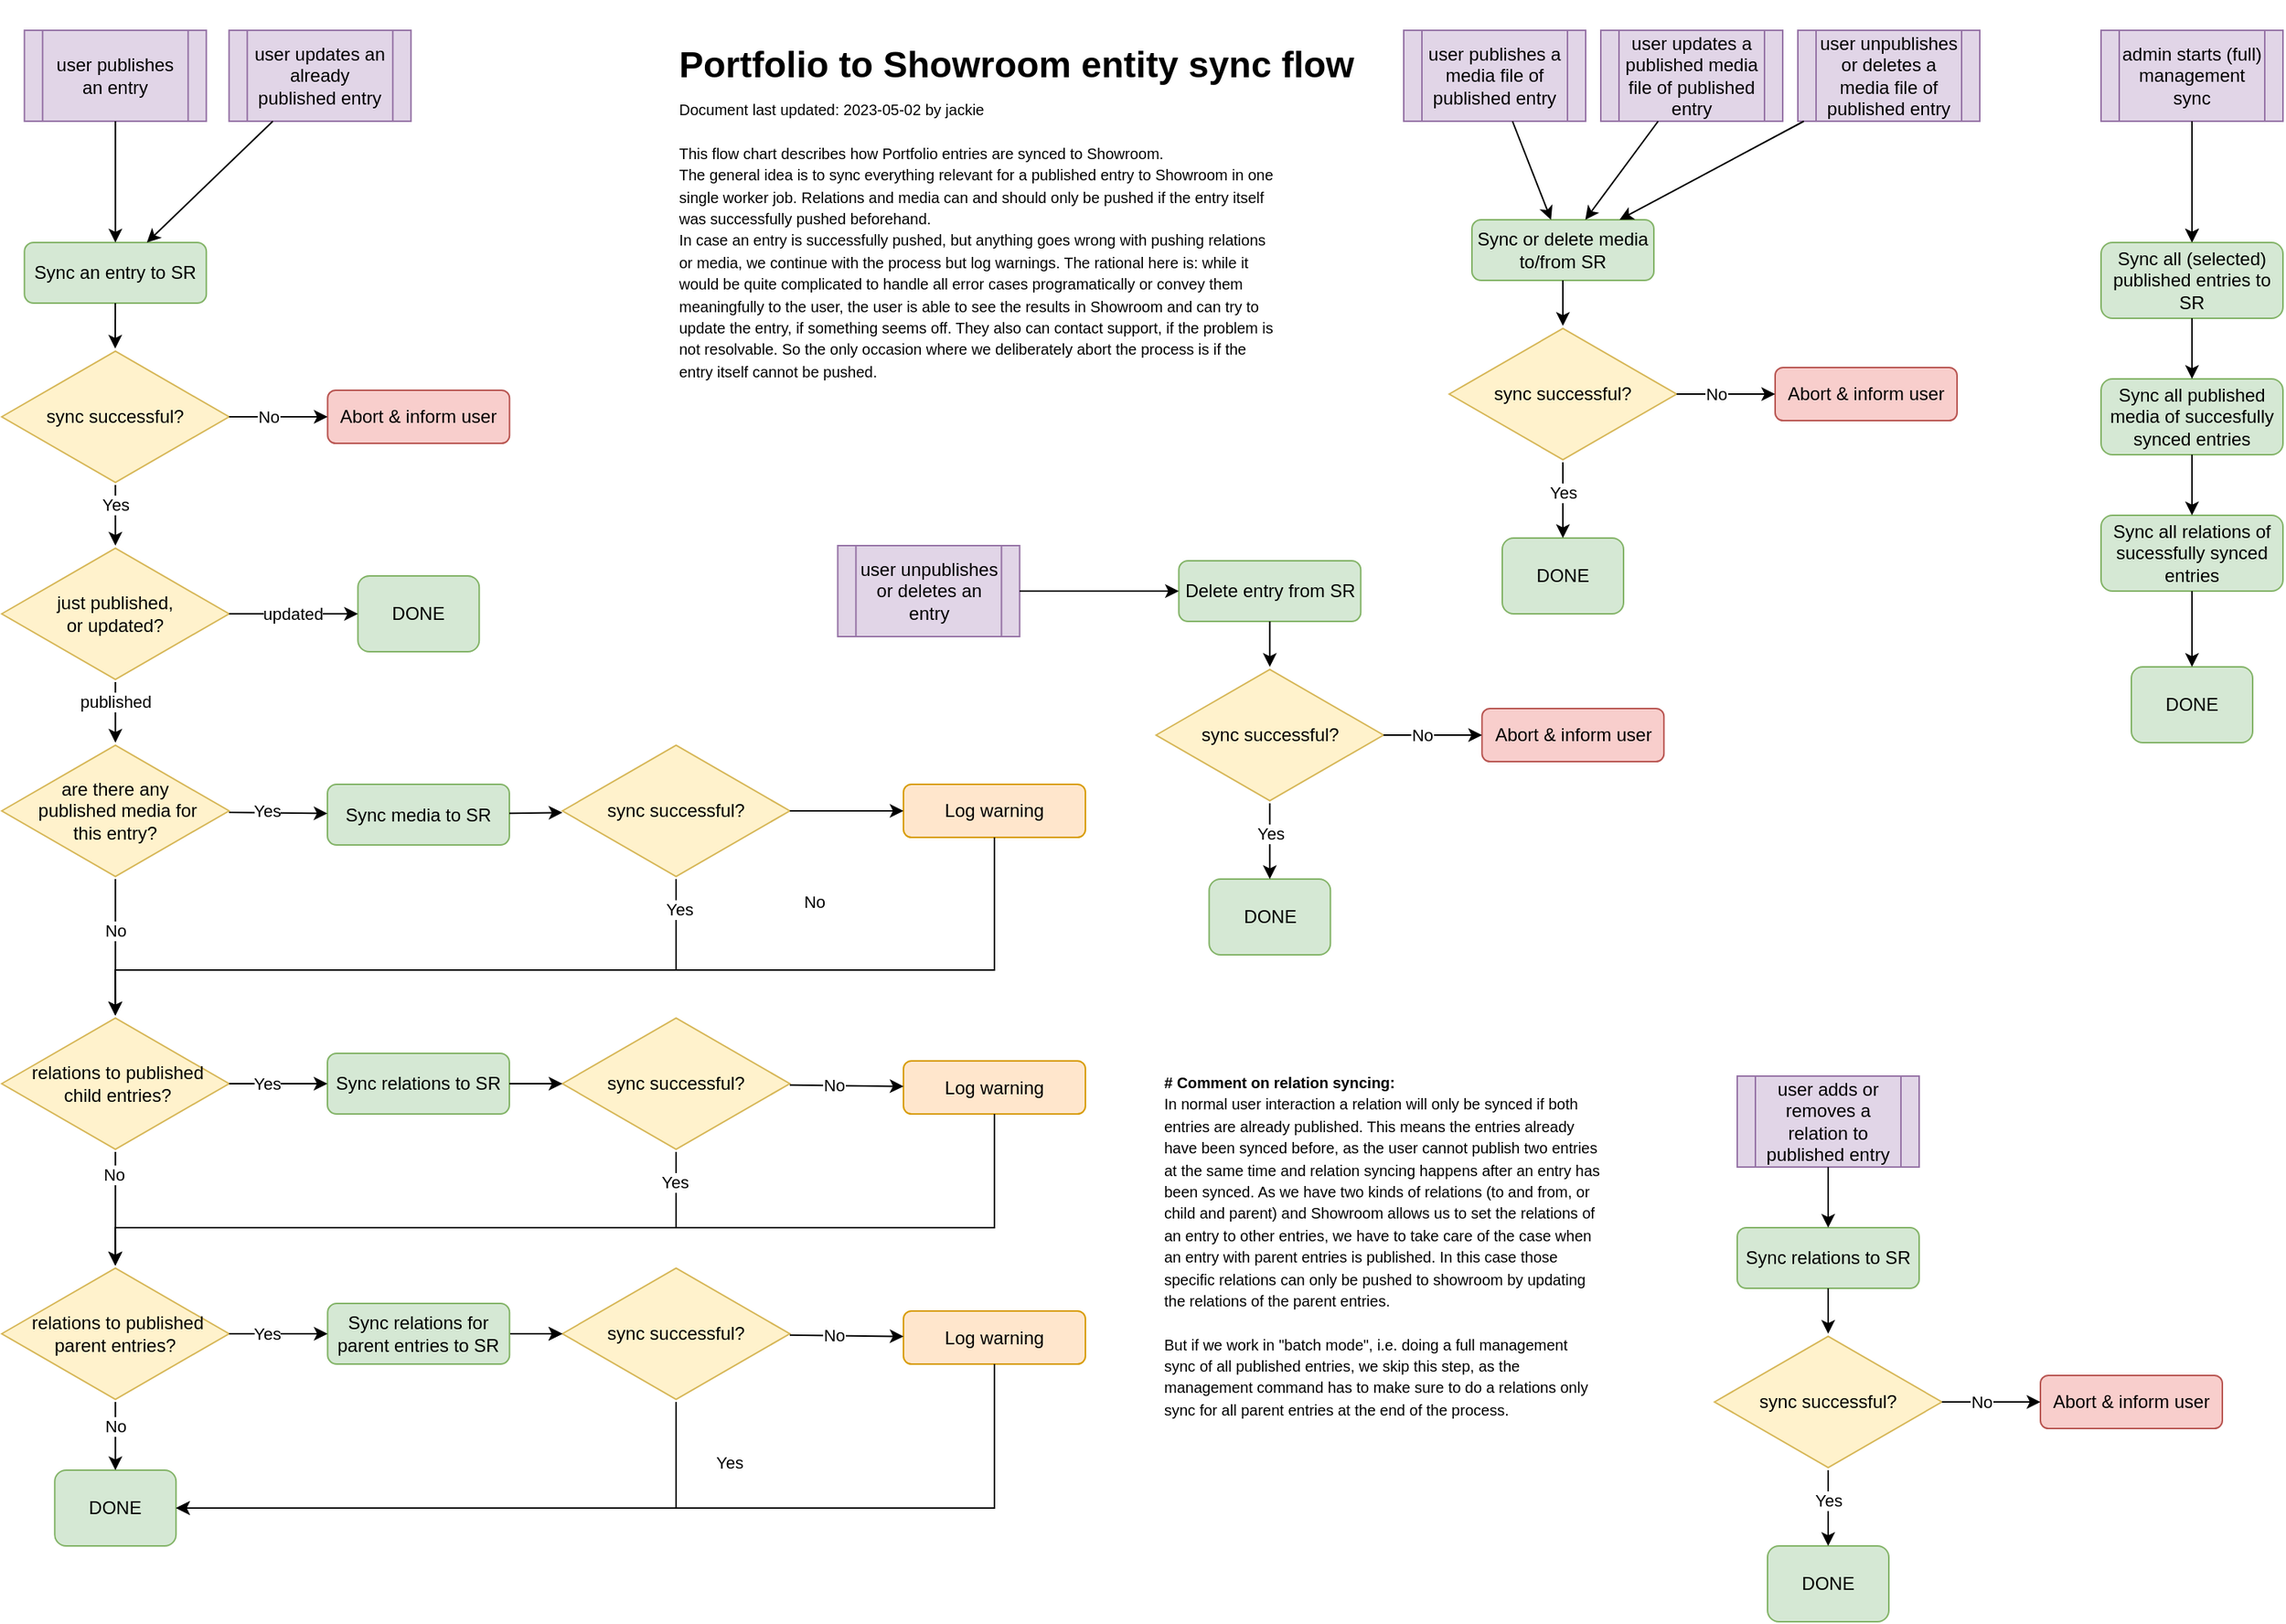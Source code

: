 <mxfile version="21.2.8" type="device">
  <diagram name="Page-1" id="10a91c8b-09ff-31b1-d368-03940ed4cc9e">
    <mxGraphModel dx="1728" dy="1003" grid="1" gridSize="10" guides="1" tooltips="1" connect="1" arrows="1" fold="1" page="1" pageScale="1" pageWidth="1654" pageHeight="1169" background="none" math="0" shadow="0">
      <root>
        <mxCell id="0" />
        <mxCell id="1" parent="0" />
        <mxCell id="5LdqviRjV025jhyiOQaR-1" value="Sync an entry to SR" style="rounded=1;whiteSpace=wrap;html=1;fillColor=#d5e8d4;strokeColor=#82b366;" parent="1" vertex="1">
          <mxGeometry x="90.13" y="160" width="120" height="40" as="geometry" />
        </mxCell>
        <mxCell id="5LdqviRjV025jhyiOQaR-2" value="sync successful?" style="html=1;whiteSpace=wrap;aspect=fixed;shape=isoRectangle;fillColor=#fff2cc;strokeColor=#d6b656;" parent="1" vertex="1">
          <mxGeometry x="75.13" y="230" width="150" height="90" as="geometry" />
        </mxCell>
        <mxCell id="5LdqviRjV025jhyiOQaR-5" value="Abort &amp;amp; inform user" style="rounded=1;whiteSpace=wrap;html=1;fillColor=#f8cecc;strokeColor=#b85450;" parent="1" vertex="1">
          <mxGeometry x="290.13" y="257.5" width="120" height="35" as="geometry" />
        </mxCell>
        <mxCell id="5LdqviRjV025jhyiOQaR-6" value="" style="endArrow=classic;html=1;rounded=0;" parent="1" source="5LdqviRjV025jhyiOQaR-2" target="5LdqviRjV025jhyiOQaR-5" edge="1">
          <mxGeometry width="50" height="50" relative="1" as="geometry">
            <mxPoint x="510.13" y="410" as="sourcePoint" />
            <mxPoint x="560.13" y="360" as="targetPoint" />
          </mxGeometry>
        </mxCell>
        <mxCell id="5LdqviRjV025jhyiOQaR-12" value="No" style="edgeLabel;html=1;align=center;verticalAlign=middle;resizable=0;points=[];" parent="5LdqviRjV025jhyiOQaR-6" vertex="1" connectable="0">
          <mxGeometry x="-0.4" y="1" relative="1" as="geometry">
            <mxPoint x="6" y="1" as="offset" />
          </mxGeometry>
        </mxCell>
        <mxCell id="5LdqviRjV025jhyiOQaR-7" value="" style="endArrow=classic;html=1;rounded=0;" parent="1" source="5LdqviRjV025jhyiOQaR-1" edge="1">
          <mxGeometry width="50" height="50" relative="1" as="geometry">
            <mxPoint x="510.13" y="410" as="sourcePoint" />
            <mxPoint x="150" y="230" as="targetPoint" />
          </mxGeometry>
        </mxCell>
        <mxCell id="5LdqviRjV025jhyiOQaR-8" value="Sync relations to SR" style="rounded=1;whiteSpace=wrap;html=1;fillColor=#d5e8d4;strokeColor=#82b366;" parent="1" vertex="1">
          <mxGeometry x="290" y="695" width="120" height="40" as="geometry" />
        </mxCell>
        <mxCell id="5LdqviRjV025jhyiOQaR-10" value="&amp;nbsp;relations to published&lt;br&gt;&amp;nbsp;child entries?" style="html=1;whiteSpace=wrap;aspect=fixed;shape=isoRectangle;fillColor=#fff2cc;strokeColor=#d6b656;" parent="1" vertex="1">
          <mxGeometry x="75.13" y="670" width="150" height="90" as="geometry" />
        </mxCell>
        <mxCell id="5LdqviRjV025jhyiOQaR-11" value="" style="endArrow=classic;html=1;rounded=0;" parent="1" source="5LdqviRjV025jhyiOQaR-73" target="5LdqviRjV025jhyiOQaR-20" edge="1">
          <mxGeometry width="50" height="50" relative="1" as="geometry">
            <mxPoint x="160.13" y="210" as="sourcePoint" />
            <mxPoint x="90" y="480" as="targetPoint" />
          </mxGeometry>
        </mxCell>
        <mxCell id="5LdqviRjV025jhyiOQaR-13" value="published" style="edgeLabel;html=1;align=center;verticalAlign=middle;resizable=0;points=[];" parent="5LdqviRjV025jhyiOQaR-11" vertex="1" connectable="0">
          <mxGeometry x="-0.439" y="-1" relative="1" as="geometry">
            <mxPoint x="1" y="2" as="offset" />
          </mxGeometry>
        </mxCell>
        <mxCell id="5LdqviRjV025jhyiOQaR-14" value="" style="endArrow=classic;html=1;rounded=0;" parent="1" source="5LdqviRjV025jhyiOQaR-10" target="5LdqviRjV025jhyiOQaR-8" edge="1">
          <mxGeometry width="50" height="50" relative="1" as="geometry">
            <mxPoint x="346" y="690" as="sourcePoint" />
            <mxPoint x="360" y="620" as="targetPoint" />
          </mxGeometry>
        </mxCell>
        <mxCell id="5LdqviRjV025jhyiOQaR-15" value="Yes" style="edgeLabel;html=1;align=center;verticalAlign=middle;resizable=0;points=[];" parent="5LdqviRjV025jhyiOQaR-14" vertex="1" connectable="0">
          <mxGeometry x="-0.439" y="-1" relative="1" as="geometry">
            <mxPoint x="7" y="-1" as="offset" />
          </mxGeometry>
        </mxCell>
        <mxCell id="5LdqviRjV025jhyiOQaR-16" value="sync successful?" style="html=1;whiteSpace=wrap;aspect=fixed;shape=isoRectangle;fillColor=#fff2cc;strokeColor=#d6b656;" parent="1" vertex="1">
          <mxGeometry x="445" y="670" width="150" height="90" as="geometry" />
        </mxCell>
        <mxCell id="5LdqviRjV025jhyiOQaR-17" value="" style="endArrow=classic;html=1;rounded=0;" parent="1" source="5LdqviRjV025jhyiOQaR-8" target="5LdqviRjV025jhyiOQaR-16" edge="1">
          <mxGeometry width="50" height="50" relative="1" as="geometry">
            <mxPoint x="360" y="470" as="sourcePoint" />
            <mxPoint x="360" y="500" as="targetPoint" />
          </mxGeometry>
        </mxCell>
        <mxCell id="5LdqviRjV025jhyiOQaR-20" value="are there any&lt;br&gt;&amp;nbsp;published media for&lt;br&gt;this entry?" style="html=1;whiteSpace=wrap;aspect=fixed;shape=isoRectangle;fillColor=#fff2cc;strokeColor=#d6b656;" parent="1" vertex="1">
          <mxGeometry x="75.13" y="490" width="150" height="90" as="geometry" />
        </mxCell>
        <mxCell id="5LdqviRjV025jhyiOQaR-25" value="Log warning" style="rounded=1;whiteSpace=wrap;html=1;fillColor=#ffe6cc;strokeColor=#d79b00;" parent="1" vertex="1">
          <mxGeometry x="670" y="700" width="120" height="35" as="geometry" />
        </mxCell>
        <mxCell id="5LdqviRjV025jhyiOQaR-26" value="" style="endArrow=classic;html=1;rounded=0;" parent="1" source="5LdqviRjV025jhyiOQaR-16" target="5LdqviRjV025jhyiOQaR-25" edge="1">
          <mxGeometry width="50" height="50" relative="1" as="geometry">
            <mxPoint x="435" y="545" as="sourcePoint" />
            <mxPoint x="500" y="545" as="targetPoint" />
          </mxGeometry>
        </mxCell>
        <mxCell id="5LdqviRjV025jhyiOQaR-27" value="No" style="edgeLabel;html=1;align=center;verticalAlign=middle;resizable=0;points=[];" parent="5LdqviRjV025jhyiOQaR-26" vertex="1" connectable="0">
          <mxGeometry x="-0.4" y="1" relative="1" as="geometry">
            <mxPoint x="6" y="1" as="offset" />
          </mxGeometry>
        </mxCell>
        <mxCell id="5LdqviRjV025jhyiOQaR-28" value="" style="endArrow=classic;html=1;rounded=0;" parent="1" source="5LdqviRjV025jhyiOQaR-25" target="5LdqviRjV025jhyiOQaR-41" edge="1">
          <mxGeometry width="50" height="50" relative="1" as="geometry">
            <mxPoint x="420" y="760" as="sourcePoint" />
            <mxPoint x="240" y="810" as="targetPoint" />
            <Array as="points">
              <mxPoint x="730" y="810" />
              <mxPoint x="150" y="810" />
            </Array>
          </mxGeometry>
        </mxCell>
        <mxCell id="5LdqviRjV025jhyiOQaR-32" value="&lt;font style=&quot;font-size: 10px;&quot;&gt;&lt;b&gt;# Comment on relation syncing:&lt;/b&gt;&lt;br&gt;In normal user interaction a relation will only be synced if both entries are already published. This means the entries already have been synced before, as the user cannot publish two entries at the same time and relation syncing happens after an entry has been synced. As we have two kinds of relations (to and from, or child and parent) and Showroom allows us to set the relations of an entry to other entries, we have to take care of the case when an entry with parent entries is published. In this case those specific relations can only be pushed to showroom by updating the relations of the parent entries.&lt;br&gt;&lt;br&gt;But if we work in &quot;batch mode&quot;, i.e. doing a full management sync of all published entries, we skip this step, as the management command has to make sure to do a relations only sync for all parent entries at the end of the process.&lt;br&gt;&lt;/font&gt;" style="text;html=1;strokeColor=none;fillColor=none;align=left;verticalAlign=top;whiteSpace=wrap;rounded=0;" parent="1" vertex="1">
          <mxGeometry x="840" y="700" width="290" height="280" as="geometry" />
        </mxCell>
        <mxCell id="5LdqviRjV025jhyiOQaR-33" value="Sync media to SR" style="rounded=1;whiteSpace=wrap;html=1;fillColor=#d5e8d4;strokeColor=#82b366;" parent="1" vertex="1">
          <mxGeometry x="290" y="517.5" width="120" height="40" as="geometry" />
        </mxCell>
        <mxCell id="5LdqviRjV025jhyiOQaR-34" value="" style="endArrow=classic;html=1;rounded=0;" parent="1" source="5LdqviRjV025jhyiOQaR-20" target="5LdqviRjV025jhyiOQaR-33" edge="1">
          <mxGeometry width="50" height="50" relative="1" as="geometry">
            <mxPoint x="99.87" y="685" as="sourcePoint" />
            <mxPoint x="150" y="515" as="targetPoint" />
          </mxGeometry>
        </mxCell>
        <mxCell id="5LdqviRjV025jhyiOQaR-35" value="Yes" style="edgeLabel;html=1;align=center;verticalAlign=middle;resizable=0;points=[];" parent="5LdqviRjV025jhyiOQaR-34" vertex="1" connectable="0">
          <mxGeometry x="-0.439" y="-1" relative="1" as="geometry">
            <mxPoint x="7" y="-2" as="offset" />
          </mxGeometry>
        </mxCell>
        <mxCell id="5LdqviRjV025jhyiOQaR-36" value="sync successful?" style="html=1;whiteSpace=wrap;aspect=fixed;shape=isoRectangle;fillColor=#fff2cc;strokeColor=#d6b656;" parent="1" vertex="1">
          <mxGeometry x="445" y="490" width="150" height="90" as="geometry" />
        </mxCell>
        <mxCell id="5LdqviRjV025jhyiOQaR-38" value="Log warning" style="rounded=1;whiteSpace=wrap;html=1;fillColor=#ffe6cc;strokeColor=#d79b00;" parent="1" vertex="1">
          <mxGeometry x="670" y="517.5" width="120" height="35" as="geometry" />
        </mxCell>
        <mxCell id="5LdqviRjV025jhyiOQaR-39" value="" style="endArrow=classic;html=1;rounded=0;" parent="1" source="5LdqviRjV025jhyiOQaR-36" target="5LdqviRjV025jhyiOQaR-38" edge="1">
          <mxGeometry width="50" height="50" relative="1" as="geometry">
            <mxPoint x="610" y="535" as="sourcePoint" />
            <mxPoint x="675" y="343" as="targetPoint" />
          </mxGeometry>
        </mxCell>
        <mxCell id="5LdqviRjV025jhyiOQaR-40" value="No" style="edgeLabel;html=1;align=center;verticalAlign=middle;resizable=0;points=[];" parent="5LdqviRjV025jhyiOQaR-39" vertex="1" connectable="0">
          <mxGeometry x="-0.4" y="1" relative="1" as="geometry">
            <mxPoint x="-7" y="61" as="offset" />
          </mxGeometry>
        </mxCell>
        <mxCell id="5LdqviRjV025jhyiOQaR-41" value="&amp;nbsp;relations to published&lt;br&gt;parent entries?" style="html=1;whiteSpace=wrap;aspect=fixed;shape=isoRectangle;fillColor=#fff2cc;strokeColor=#d6b656;" parent="1" vertex="1">
          <mxGeometry x="75.13" y="835" width="150" height="90" as="geometry" />
        </mxCell>
        <mxCell id="5LdqviRjV025jhyiOQaR-42" value="" style="endArrow=classic;html=1;rounded=0;" parent="1" source="5LdqviRjV025jhyiOQaR-20" target="5LdqviRjV025jhyiOQaR-10" edge="1">
          <mxGeometry width="50" height="50" relative="1" as="geometry">
            <mxPoint x="111" y="490" as="sourcePoint" />
            <mxPoint x="60" y="750" as="targetPoint" />
            <Array as="points" />
          </mxGeometry>
        </mxCell>
        <mxCell id="5LdqviRjV025jhyiOQaR-43" value="No" style="edgeLabel;html=1;align=center;verticalAlign=middle;resizable=0;points=[];" parent="5LdqviRjV025jhyiOQaR-42" vertex="1" connectable="0">
          <mxGeometry x="-0.4" y="1" relative="1" as="geometry">
            <mxPoint x="-1" y="7" as="offset" />
          </mxGeometry>
        </mxCell>
        <mxCell id="5LdqviRjV025jhyiOQaR-44" value="" style="endArrow=classic;html=1;rounded=0;" parent="1" source="5LdqviRjV025jhyiOQaR-36" target="5LdqviRjV025jhyiOQaR-10" edge="1">
          <mxGeometry width="50" height="50" relative="1" as="geometry">
            <mxPoint x="360" y="490" as="sourcePoint" />
            <mxPoint x="240" y="750" as="targetPoint" />
            <Array as="points">
              <mxPoint x="520" y="640" />
              <mxPoint x="150" y="640" />
            </Array>
          </mxGeometry>
        </mxCell>
        <mxCell id="5LdqviRjV025jhyiOQaR-45" value="Yes" style="edgeLabel;html=1;align=center;verticalAlign=middle;resizable=0;points=[];" parent="5LdqviRjV025jhyiOQaR-44" vertex="1" connectable="0">
          <mxGeometry x="-0.312" y="-2" relative="1" as="geometry">
            <mxPoint x="100" y="-38" as="offset" />
          </mxGeometry>
        </mxCell>
        <mxCell id="5LdqviRjV025jhyiOQaR-46" value="" style="endArrow=classic;html=1;rounded=0;" parent="1" source="5LdqviRjV025jhyiOQaR-38" target="5LdqviRjV025jhyiOQaR-10" edge="1">
          <mxGeometry width="50" height="50" relative="1" as="geometry">
            <mxPoint x="550" y="460" as="sourcePoint" />
            <mxPoint x="270" y="640" as="targetPoint" />
            <Array as="points">
              <mxPoint x="730" y="640" />
              <mxPoint x="150" y="640" />
            </Array>
          </mxGeometry>
        </mxCell>
        <mxCell id="5LdqviRjV025jhyiOQaR-53" value="DONE" style="rounded=1;whiteSpace=wrap;html=1;fillColor=#d5e8d4;strokeColor=#82b366;" parent="1" vertex="1">
          <mxGeometry x="110.13" y="970" width="80" height="50" as="geometry" />
        </mxCell>
        <mxCell id="5LdqviRjV025jhyiOQaR-59" value="&lt;font style=&quot;font-size: 24px;&quot;&gt;&lt;b&gt;Portfolio to Showroom entity sync flow&lt;/b&gt;&lt;/font&gt;" style="text;html=1;strokeColor=none;fillColor=none;align=left;verticalAlign=middle;whiteSpace=wrap;rounded=0;" parent="1" vertex="1">
          <mxGeometry x="520" width="480" height="85" as="geometry" />
        </mxCell>
        <mxCell id="5LdqviRjV025jhyiOQaR-60" value="&lt;font style=&quot;font-size: 10px;&quot;&gt;Document last updated: 2023-05-02 by jackie&lt;br&gt;&lt;br&gt;This flow chart describes how Portfolio entries are synced to Showroom.&lt;br&gt;The general idea is to sync everything relevant for a published entry to Showroom in one single worker job. Relations and media can and should only be pushed if the entry itself was successfully pushed beforehand.&lt;br&gt;In case an entry is successfully pushed, but anything goes wrong with pushing relations or media, we continue with the process but log warnings. The rational here is: while it would be quite complicated to handle all error cases programatically or convey them meaningfully to the user, the user is able to see the results in Showroom and can try to update the entry, if something seems off. They also can contact support, if the problem is not resolvable. So the only occasion where we deliberately abort the process is if the entry itself cannot be pushed.&lt;br&gt;&lt;/font&gt;" style="text;html=1;strokeColor=none;fillColor=none;align=left;verticalAlign=top;whiteSpace=wrap;rounded=0;" parent="1" vertex="1">
          <mxGeometry x="520" y="57.5" width="400" height="200" as="geometry" />
        </mxCell>
        <mxCell id="5LdqviRjV025jhyiOQaR-61" value="" style="endArrow=classic;html=1;rounded=0;" parent="1" source="5LdqviRjV025jhyiOQaR-33" target="5LdqviRjV025jhyiOQaR-36" edge="1">
          <mxGeometry width="50" height="50" relative="1" as="geometry">
            <mxPoint x="405" y="345" as="sourcePoint" />
            <mxPoint x="460" y="535" as="targetPoint" />
          </mxGeometry>
        </mxCell>
        <mxCell id="5LdqviRjV025jhyiOQaR-65" value="user adds or removes a relation to published entry" style="shape=process;whiteSpace=wrap;html=1;backgroundOutline=1;fillColor=#e1d5e7;strokeColor=#9673a6;" parent="1" vertex="1">
          <mxGeometry x="1220" y="710" width="120" height="60" as="geometry" />
        </mxCell>
        <mxCell id="5LdqviRjV025jhyiOQaR-66" value="user publishes an entry" style="shape=process;whiteSpace=wrap;html=1;backgroundOutline=1;fillColor=#e1d5e7;strokeColor=#9673a6;" parent="1" vertex="1">
          <mxGeometry x="90.13" y="20" width="120" height="60" as="geometry" />
        </mxCell>
        <mxCell id="5LdqviRjV025jhyiOQaR-67" value="user publishes a media file of published entry" style="shape=process;whiteSpace=wrap;html=1;backgroundOutline=1;fillColor=#e1d5e7;strokeColor=#9673a6;" parent="1" vertex="1">
          <mxGeometry x="1000" y="20" width="120" height="60" as="geometry" />
        </mxCell>
        <mxCell id="5LdqviRjV025jhyiOQaR-68" value="user unpublishes or deletes an entry" style="shape=process;whiteSpace=wrap;html=1;backgroundOutline=1;fillColor=#e1d5e7;strokeColor=#9673a6;" parent="1" vertex="1">
          <mxGeometry x="626.65" y="360" width="120" height="60" as="geometry" />
        </mxCell>
        <mxCell id="5LdqviRjV025jhyiOQaR-69" value="user unpublishes or deletes a media file of published entry" style="shape=process;whiteSpace=wrap;html=1;backgroundOutline=1;fillColor=#e1d5e7;strokeColor=#9673a6;" parent="1" vertex="1">
          <mxGeometry x="1260" y="20" width="120" height="60" as="geometry" />
        </mxCell>
        <mxCell id="5LdqviRjV025jhyiOQaR-70" value="user updates an already published entry" style="shape=process;whiteSpace=wrap;html=1;backgroundOutline=1;fillColor=#e1d5e7;strokeColor=#9673a6;" parent="1" vertex="1">
          <mxGeometry x="225.13" y="20" width="120" height="60" as="geometry" />
        </mxCell>
        <mxCell id="5LdqviRjV025jhyiOQaR-144" style="edgeStyle=orthogonalEdgeStyle;rounded=0;orthogonalLoop=1;jettySize=auto;html=1;" parent="1" source="5LdqviRjV025jhyiOQaR-71" target="5LdqviRjV025jhyiOQaR-137" edge="1">
          <mxGeometry relative="1" as="geometry" />
        </mxCell>
        <mxCell id="5LdqviRjV025jhyiOQaR-71" value="admin starts (full) management sync" style="shape=process;whiteSpace=wrap;html=1;backgroundOutline=1;fillColor=#e1d5e7;strokeColor=#9673a6;" parent="1" vertex="1">
          <mxGeometry x="1460" y="20" width="120" height="60" as="geometry" />
        </mxCell>
        <mxCell id="5LdqviRjV025jhyiOQaR-72" value="" style="endArrow=classic;html=1;rounded=0;" parent="1" source="5LdqviRjV025jhyiOQaR-66" target="5LdqviRjV025jhyiOQaR-1" edge="1">
          <mxGeometry width="50" height="50" relative="1" as="geometry">
            <mxPoint x="160" y="210" as="sourcePoint" />
            <mxPoint x="160" y="240" as="targetPoint" />
          </mxGeometry>
        </mxCell>
        <mxCell id="5LdqviRjV025jhyiOQaR-73" value="just published,&lt;br&gt;or updated?" style="html=1;whiteSpace=wrap;aspect=fixed;shape=isoRectangle;fillColor=#fff2cc;strokeColor=#d6b656;" parent="1" vertex="1">
          <mxGeometry x="75.13" y="360" width="150" height="90" as="geometry" />
        </mxCell>
        <mxCell id="5LdqviRjV025jhyiOQaR-74" value="DONE" style="rounded=1;whiteSpace=wrap;html=1;fillColor=#d5e8d4;strokeColor=#82b366;" parent="1" vertex="1">
          <mxGeometry x="310.13" y="380" width="80" height="50" as="geometry" />
        </mxCell>
        <mxCell id="5LdqviRjV025jhyiOQaR-75" value="" style="endArrow=classic;html=1;rounded=0;" parent="1" source="5LdqviRjV025jhyiOQaR-73" target="5LdqviRjV025jhyiOQaR-74" edge="1">
          <mxGeometry width="50" height="50" relative="1" as="geometry">
            <mxPoint x="220" y="650" as="sourcePoint" />
            <mxPoint x="285" y="650" as="targetPoint" />
          </mxGeometry>
        </mxCell>
        <mxCell id="5LdqviRjV025jhyiOQaR-76" value="updated" style="edgeLabel;html=1;align=center;verticalAlign=middle;resizable=0;points=[];" parent="5LdqviRjV025jhyiOQaR-75" vertex="1" connectable="0">
          <mxGeometry x="-0.301" y="2" relative="1" as="geometry">
            <mxPoint x="12" y="2" as="offset" />
          </mxGeometry>
        </mxCell>
        <mxCell id="5LdqviRjV025jhyiOQaR-77" value="" style="endArrow=classic;html=1;rounded=0;" parent="1" source="5LdqviRjV025jhyiOQaR-2" target="5LdqviRjV025jhyiOQaR-73" edge="1">
          <mxGeometry width="50" height="50" relative="1" as="geometry">
            <mxPoint x="160" y="590" as="sourcePoint" />
            <mxPoint x="160" y="620" as="targetPoint" />
          </mxGeometry>
        </mxCell>
        <mxCell id="5LdqviRjV025jhyiOQaR-78" value="Yes" style="edgeLabel;html=1;align=center;verticalAlign=middle;resizable=0;points=[];" parent="5LdqviRjV025jhyiOQaR-77" vertex="1" connectable="0">
          <mxGeometry x="-0.439" y="-1" relative="1" as="geometry">
            <mxPoint x="1" y="2" as="offset" />
          </mxGeometry>
        </mxCell>
        <mxCell id="5LdqviRjV025jhyiOQaR-79" value="" style="endArrow=classic;html=1;rounded=0;" parent="1" source="5LdqviRjV025jhyiOQaR-70" target="5LdqviRjV025jhyiOQaR-1" edge="1">
          <mxGeometry width="50" height="50" relative="1" as="geometry">
            <mxPoint x="160" y="90" as="sourcePoint" />
            <mxPoint x="160" y="170" as="targetPoint" />
          </mxGeometry>
        </mxCell>
        <mxCell id="5LdqviRjV025jhyiOQaR-80" value="" style="endArrow=classic;html=1;rounded=0;" parent="1" source="5LdqviRjV025jhyiOQaR-10" target="5LdqviRjV025jhyiOQaR-41" edge="1">
          <mxGeometry width="50" height="50" relative="1" as="geometry">
            <mxPoint x="160" y="200" as="sourcePoint" />
            <mxPoint x="110" y="800" as="targetPoint" />
          </mxGeometry>
        </mxCell>
        <mxCell id="5LdqviRjV025jhyiOQaR-83" value="No" style="edgeLabel;html=1;align=center;verticalAlign=middle;resizable=0;points=[];" parent="5LdqviRjV025jhyiOQaR-80" vertex="1" connectable="0">
          <mxGeometry x="-0.613" y="-1" relative="1" as="geometry">
            <mxPoint as="offset" />
          </mxGeometry>
        </mxCell>
        <mxCell id="5LdqviRjV025jhyiOQaR-81" value="" style="endArrow=classic;html=1;rounded=0;" parent="1" source="5LdqviRjV025jhyiOQaR-16" target="5LdqviRjV025jhyiOQaR-41" edge="1">
          <mxGeometry width="50" height="50" relative="1" as="geometry">
            <mxPoint x="530" y="580" as="sourcePoint" />
            <mxPoint x="240" y="780" as="targetPoint" />
            <Array as="points">
              <mxPoint x="520" y="810" />
              <mxPoint x="150" y="810" />
            </Array>
          </mxGeometry>
        </mxCell>
        <mxCell id="5LdqviRjV025jhyiOQaR-82" value="Yes" style="edgeLabel;html=1;align=center;verticalAlign=middle;resizable=0;points=[];" parent="5LdqviRjV025jhyiOQaR-81" vertex="1" connectable="0">
          <mxGeometry x="-0.312" y="-2" relative="1" as="geometry">
            <mxPoint x="102" y="-28" as="offset" />
          </mxGeometry>
        </mxCell>
        <mxCell id="5LdqviRjV025jhyiOQaR-84" value="sync successful?" style="html=1;whiteSpace=wrap;aspect=fixed;shape=isoRectangle;fillColor=#fff2cc;strokeColor=#d6b656;" parent="1" vertex="1">
          <mxGeometry x="445" y="835" width="150" height="90" as="geometry" />
        </mxCell>
        <mxCell id="5LdqviRjV025jhyiOQaR-85" value="" style="endArrow=classic;html=1;rounded=0;" parent="1" target="5LdqviRjV025jhyiOQaR-84" edge="1">
          <mxGeometry width="50" height="50" relative="1" as="geometry">
            <mxPoint x="380" y="880" as="sourcePoint" />
            <mxPoint x="330" y="665" as="targetPoint" />
          </mxGeometry>
        </mxCell>
        <mxCell id="5LdqviRjV025jhyiOQaR-86" value="Log warning" style="rounded=1;whiteSpace=wrap;html=1;fillColor=#ffe6cc;strokeColor=#d79b00;" parent="1" vertex="1">
          <mxGeometry x="670" y="865" width="120" height="35" as="geometry" />
        </mxCell>
        <mxCell id="5LdqviRjV025jhyiOQaR-89" value="" style="edgeStyle=orthogonalEdgeStyle;rounded=0;orthogonalLoop=1;jettySize=auto;html=1;" parent="1" source="5LdqviRjV025jhyiOQaR-88" target="5LdqviRjV025jhyiOQaR-84" edge="1">
          <mxGeometry relative="1" as="geometry" />
        </mxCell>
        <mxCell id="5LdqviRjV025jhyiOQaR-88" value="Sync relations for parent entries to SR" style="rounded=1;whiteSpace=wrap;html=1;fillColor=#d5e8d4;strokeColor=#82b366;" parent="1" vertex="1">
          <mxGeometry x="290.13" y="860" width="120" height="40" as="geometry" />
        </mxCell>
        <mxCell id="5LdqviRjV025jhyiOQaR-90" value="" style="endArrow=classic;html=1;rounded=0;" parent="1" source="5LdqviRjV025jhyiOQaR-41" target="5LdqviRjV025jhyiOQaR-88" edge="1">
          <mxGeometry width="50" height="50" relative="1" as="geometry">
            <mxPoint x="235" y="725" as="sourcePoint" />
            <mxPoint x="300" y="725" as="targetPoint" />
          </mxGeometry>
        </mxCell>
        <mxCell id="5LdqviRjV025jhyiOQaR-91" value="Yes" style="edgeLabel;html=1;align=center;verticalAlign=middle;resizable=0;points=[];" parent="5LdqviRjV025jhyiOQaR-90" vertex="1" connectable="0">
          <mxGeometry x="-0.439" y="-1" relative="1" as="geometry">
            <mxPoint x="7" y="-1" as="offset" />
          </mxGeometry>
        </mxCell>
        <mxCell id="5LdqviRjV025jhyiOQaR-92" value="" style="endArrow=classic;html=1;rounded=0;" parent="1" source="5LdqviRjV025jhyiOQaR-84" target="5LdqviRjV025jhyiOQaR-86" edge="1">
          <mxGeometry width="50" height="50" relative="1" as="geometry">
            <mxPoint x="605" y="726" as="sourcePoint" />
            <mxPoint x="680" y="727" as="targetPoint" />
          </mxGeometry>
        </mxCell>
        <mxCell id="5LdqviRjV025jhyiOQaR-93" value="No" style="edgeLabel;html=1;align=center;verticalAlign=middle;resizable=0;points=[];" parent="5LdqviRjV025jhyiOQaR-92" vertex="1" connectable="0">
          <mxGeometry x="-0.4" y="1" relative="1" as="geometry">
            <mxPoint x="6" y="1" as="offset" />
          </mxGeometry>
        </mxCell>
        <mxCell id="5LdqviRjV025jhyiOQaR-94" value="" style="endArrow=classic;html=1;rounded=0;" parent="1" source="5LdqviRjV025jhyiOQaR-41" target="5LdqviRjV025jhyiOQaR-53" edge="1">
          <mxGeometry width="50" height="50" relative="1" as="geometry">
            <mxPoint x="160" y="770" as="sourcePoint" />
            <mxPoint x="160" y="845" as="targetPoint" />
          </mxGeometry>
        </mxCell>
        <mxCell id="5LdqviRjV025jhyiOQaR-95" value="No" style="edgeLabel;html=1;align=center;verticalAlign=middle;resizable=0;points=[];" parent="5LdqviRjV025jhyiOQaR-94" vertex="1" connectable="0">
          <mxGeometry x="-0.613" y="-1" relative="1" as="geometry">
            <mxPoint x="1" y="7" as="offset" />
          </mxGeometry>
        </mxCell>
        <mxCell id="5LdqviRjV025jhyiOQaR-96" value="" style="endArrow=classic;html=1;rounded=0;" parent="1" source="5LdqviRjV025jhyiOQaR-84" target="5LdqviRjV025jhyiOQaR-53" edge="1">
          <mxGeometry width="50" height="50" relative="1" as="geometry">
            <mxPoint x="530" y="770" as="sourcePoint" />
            <mxPoint x="160" y="845" as="targetPoint" />
            <Array as="points">
              <mxPoint x="520" y="995" />
            </Array>
          </mxGeometry>
        </mxCell>
        <mxCell id="5LdqviRjV025jhyiOQaR-97" value="Yes" style="edgeLabel;html=1;align=center;verticalAlign=middle;resizable=0;points=[];" parent="5LdqviRjV025jhyiOQaR-96" vertex="1" connectable="0">
          <mxGeometry x="-0.312" y="-2" relative="1" as="geometry">
            <mxPoint x="102" y="-28" as="offset" />
          </mxGeometry>
        </mxCell>
        <mxCell id="5LdqviRjV025jhyiOQaR-98" value="" style="endArrow=classic;html=1;rounded=0;" parent="1" source="5LdqviRjV025jhyiOQaR-86" target="5LdqviRjV025jhyiOQaR-53" edge="1">
          <mxGeometry width="50" height="50" relative="1" as="geometry">
            <mxPoint x="420" y="547" as="sourcePoint" />
            <mxPoint x="455" y="546" as="targetPoint" />
            <Array as="points">
              <mxPoint x="730" y="995" />
            </Array>
          </mxGeometry>
        </mxCell>
        <mxCell id="5LdqviRjV025jhyiOQaR-99" value="Sync relations to SR" style="rounded=1;whiteSpace=wrap;html=1;fillColor=#d5e8d4;strokeColor=#82b366;" parent="1" vertex="1">
          <mxGeometry x="1220" y="810" width="120" height="40" as="geometry" />
        </mxCell>
        <mxCell id="5LdqviRjV025jhyiOQaR-100" value="sync successful?" style="html=1;whiteSpace=wrap;aspect=fixed;shape=isoRectangle;fillColor=#fff2cc;strokeColor=#d6b656;" parent="1" vertex="1">
          <mxGeometry x="1205" y="880" width="150" height="90" as="geometry" />
        </mxCell>
        <mxCell id="5LdqviRjV025jhyiOQaR-101" value="DONE" style="rounded=1;whiteSpace=wrap;html=1;fillColor=#d5e8d4;strokeColor=#82b366;" parent="1" vertex="1">
          <mxGeometry x="1240" y="1020" width="80" height="50" as="geometry" />
        </mxCell>
        <mxCell id="5LdqviRjV025jhyiOQaR-102" value="Abort &amp;amp; inform user" style="rounded=1;whiteSpace=wrap;html=1;fillColor=#f8cecc;strokeColor=#b85450;" parent="1" vertex="1">
          <mxGeometry x="1420" y="907.5" width="120" height="35" as="geometry" />
        </mxCell>
        <mxCell id="5LdqviRjV025jhyiOQaR-103" value="" style="endArrow=classic;html=1;rounded=0;" parent="1" source="5LdqviRjV025jhyiOQaR-65" target="5LdqviRjV025jhyiOQaR-99" edge="1">
          <mxGeometry width="50" height="50" relative="1" as="geometry">
            <mxPoint x="160" y="210" as="sourcePoint" />
            <mxPoint x="300" y="250" as="targetPoint" />
          </mxGeometry>
        </mxCell>
        <mxCell id="5LdqviRjV025jhyiOQaR-105" value="" style="endArrow=classic;html=1;rounded=0;" parent="1" source="5LdqviRjV025jhyiOQaR-99" target="5LdqviRjV025jhyiOQaR-100" edge="1">
          <mxGeometry width="50" height="50" relative="1" as="geometry">
            <mxPoint x="1290" y="780" as="sourcePoint" />
            <mxPoint x="1290" y="820" as="targetPoint" />
          </mxGeometry>
        </mxCell>
        <mxCell id="5LdqviRjV025jhyiOQaR-106" value="" style="endArrow=classic;html=1;rounded=0;" parent="1" source="5LdqviRjV025jhyiOQaR-100" target="5LdqviRjV025jhyiOQaR-101" edge="1">
          <mxGeometry width="50" height="50" relative="1" as="geometry">
            <mxPoint x="235" y="546" as="sourcePoint" />
            <mxPoint x="300" y="547" as="targetPoint" />
          </mxGeometry>
        </mxCell>
        <mxCell id="5LdqviRjV025jhyiOQaR-107" value="Yes" style="edgeLabel;html=1;align=center;verticalAlign=middle;resizable=0;points=[];" parent="5LdqviRjV025jhyiOQaR-106" vertex="1" connectable="0">
          <mxGeometry x="-0.439" y="-1" relative="1" as="geometry">
            <mxPoint x="1" y="6" as="offset" />
          </mxGeometry>
        </mxCell>
        <mxCell id="5LdqviRjV025jhyiOQaR-108" value="" style="endArrow=classic;html=1;rounded=0;" parent="1" source="5LdqviRjV025jhyiOQaR-100" target="5LdqviRjV025jhyiOQaR-102" edge="1">
          <mxGeometry width="50" height="50" relative="1" as="geometry">
            <mxPoint x="605" y="726" as="sourcePoint" />
            <mxPoint x="680" y="727" as="targetPoint" />
          </mxGeometry>
        </mxCell>
        <mxCell id="5LdqviRjV025jhyiOQaR-109" value="No" style="edgeLabel;html=1;align=center;verticalAlign=middle;resizable=0;points=[];" parent="5LdqviRjV025jhyiOQaR-108" vertex="1" connectable="0">
          <mxGeometry x="-0.4" y="1" relative="1" as="geometry">
            <mxPoint x="6" y="1" as="offset" />
          </mxGeometry>
        </mxCell>
        <mxCell id="5LdqviRjV025jhyiOQaR-113" value="Delete entry from SR" style="rounded=1;whiteSpace=wrap;html=1;fillColor=#d5e8d4;strokeColor=#82b366;" parent="1" vertex="1">
          <mxGeometry x="851.65" y="370" width="120" height="40" as="geometry" />
        </mxCell>
        <mxCell id="5LdqviRjV025jhyiOQaR-114" value="sync successful?" style="html=1;whiteSpace=wrap;aspect=fixed;shape=isoRectangle;fillColor=#fff2cc;strokeColor=#d6b656;" parent="1" vertex="1">
          <mxGeometry x="836.65" y="440" width="150" height="90" as="geometry" />
        </mxCell>
        <mxCell id="5LdqviRjV025jhyiOQaR-115" value="DONE" style="rounded=1;whiteSpace=wrap;html=1;fillColor=#d5e8d4;strokeColor=#82b366;" parent="1" vertex="1">
          <mxGeometry x="871.65" y="580" width="80" height="50" as="geometry" />
        </mxCell>
        <mxCell id="5LdqviRjV025jhyiOQaR-116" value="Abort &amp;amp; inform user" style="rounded=1;whiteSpace=wrap;html=1;fillColor=#f8cecc;strokeColor=#b85450;" parent="1" vertex="1">
          <mxGeometry x="1051.65" y="467.5" width="120" height="35" as="geometry" />
        </mxCell>
        <mxCell id="5LdqviRjV025jhyiOQaR-117" value="" style="endArrow=classic;html=1;rounded=0;" parent="1" source="5LdqviRjV025jhyiOQaR-113" target="5LdqviRjV025jhyiOQaR-114" edge="1">
          <mxGeometry width="50" height="50" relative="1" as="geometry">
            <mxPoint x="921.65" y="340" as="sourcePoint" />
            <mxPoint x="921.65" y="380" as="targetPoint" />
          </mxGeometry>
        </mxCell>
        <mxCell id="5LdqviRjV025jhyiOQaR-118" value="" style="endArrow=classic;html=1;rounded=0;" parent="1" source="5LdqviRjV025jhyiOQaR-114" target="5LdqviRjV025jhyiOQaR-115" edge="1">
          <mxGeometry width="50" height="50" relative="1" as="geometry">
            <mxPoint x="-133.35" y="106" as="sourcePoint" />
            <mxPoint x="-68.35" y="107" as="targetPoint" />
          </mxGeometry>
        </mxCell>
        <mxCell id="5LdqviRjV025jhyiOQaR-119" value="Yes" style="edgeLabel;html=1;align=center;verticalAlign=middle;resizable=0;points=[];" parent="5LdqviRjV025jhyiOQaR-118" vertex="1" connectable="0">
          <mxGeometry x="-0.439" y="-1" relative="1" as="geometry">
            <mxPoint x="1" y="6" as="offset" />
          </mxGeometry>
        </mxCell>
        <mxCell id="5LdqviRjV025jhyiOQaR-120" value="" style="endArrow=classic;html=1;rounded=0;" parent="1" source="5LdqviRjV025jhyiOQaR-114" target="5LdqviRjV025jhyiOQaR-116" edge="1">
          <mxGeometry width="50" height="50" relative="1" as="geometry">
            <mxPoint x="236.65" y="286" as="sourcePoint" />
            <mxPoint x="311.65" y="287" as="targetPoint" />
          </mxGeometry>
        </mxCell>
        <mxCell id="5LdqviRjV025jhyiOQaR-121" value="No" style="edgeLabel;html=1;align=center;verticalAlign=middle;resizable=0;points=[];" parent="5LdqviRjV025jhyiOQaR-120" vertex="1" connectable="0">
          <mxGeometry x="-0.4" y="1" relative="1" as="geometry">
            <mxPoint x="6" y="1" as="offset" />
          </mxGeometry>
        </mxCell>
        <mxCell id="5LdqviRjV025jhyiOQaR-123" value="" style="endArrow=classic;html=1;rounded=0;" parent="1" source="5LdqviRjV025jhyiOQaR-68" target="5LdqviRjV025jhyiOQaR-113" edge="1">
          <mxGeometry width="50" height="50" relative="1" as="geometry">
            <mxPoint x="921.65" y="420" as="sourcePoint" />
            <mxPoint x="921.65" y="450" as="targetPoint" />
          </mxGeometry>
        </mxCell>
        <mxCell id="5LdqviRjV025jhyiOQaR-124" value="user updates a published media file of published entry" style="shape=process;whiteSpace=wrap;html=1;backgroundOutline=1;fillColor=#e1d5e7;strokeColor=#9673a6;" parent="1" vertex="1">
          <mxGeometry x="1130" y="20" width="120" height="60" as="geometry" />
        </mxCell>
        <mxCell id="5LdqviRjV025jhyiOQaR-125" value="Sync or delete media to/from SR" style="rounded=1;whiteSpace=wrap;html=1;fillColor=#d5e8d4;strokeColor=#82b366;" parent="1" vertex="1">
          <mxGeometry x="1045" y="145" width="120" height="40" as="geometry" />
        </mxCell>
        <mxCell id="5LdqviRjV025jhyiOQaR-126" value="sync successful?" style="html=1;whiteSpace=wrap;aspect=fixed;shape=isoRectangle;fillColor=#fff2cc;strokeColor=#d6b656;" parent="1" vertex="1">
          <mxGeometry x="1030" y="215" width="150" height="90" as="geometry" />
        </mxCell>
        <mxCell id="5LdqviRjV025jhyiOQaR-127" value="DONE" style="rounded=1;whiteSpace=wrap;html=1;fillColor=#d5e8d4;strokeColor=#82b366;" parent="1" vertex="1">
          <mxGeometry x="1065" y="355" width="80" height="50" as="geometry" />
        </mxCell>
        <mxCell id="5LdqviRjV025jhyiOQaR-128" value="Abort &amp;amp; inform user" style="rounded=1;whiteSpace=wrap;html=1;fillColor=#f8cecc;strokeColor=#b85450;" parent="1" vertex="1">
          <mxGeometry x="1245" y="242.5" width="120" height="35" as="geometry" />
        </mxCell>
        <mxCell id="5LdqviRjV025jhyiOQaR-129" value="" style="endArrow=classic;html=1;rounded=0;" parent="1" source="5LdqviRjV025jhyiOQaR-125" target="5LdqviRjV025jhyiOQaR-126" edge="1">
          <mxGeometry width="50" height="50" relative="1" as="geometry">
            <mxPoint x="1115" y="115" as="sourcePoint" />
            <mxPoint x="1115" y="155" as="targetPoint" />
          </mxGeometry>
        </mxCell>
        <mxCell id="5LdqviRjV025jhyiOQaR-130" value="" style="endArrow=classic;html=1;rounded=0;" parent="1" source="5LdqviRjV025jhyiOQaR-126" target="5LdqviRjV025jhyiOQaR-127" edge="1">
          <mxGeometry width="50" height="50" relative="1" as="geometry">
            <mxPoint x="60" y="-119" as="sourcePoint" />
            <mxPoint x="125" y="-118" as="targetPoint" />
          </mxGeometry>
        </mxCell>
        <mxCell id="5LdqviRjV025jhyiOQaR-131" value="Yes" style="edgeLabel;html=1;align=center;verticalAlign=middle;resizable=0;points=[];" parent="5LdqviRjV025jhyiOQaR-130" vertex="1" connectable="0">
          <mxGeometry x="-0.439" y="-1" relative="1" as="geometry">
            <mxPoint x="1" y="6" as="offset" />
          </mxGeometry>
        </mxCell>
        <mxCell id="5LdqviRjV025jhyiOQaR-132" value="" style="endArrow=classic;html=1;rounded=0;" parent="1" source="5LdqviRjV025jhyiOQaR-126" target="5LdqviRjV025jhyiOQaR-128" edge="1">
          <mxGeometry width="50" height="50" relative="1" as="geometry">
            <mxPoint x="430" y="61" as="sourcePoint" />
            <mxPoint x="505" y="62" as="targetPoint" />
          </mxGeometry>
        </mxCell>
        <mxCell id="5LdqviRjV025jhyiOQaR-133" value="No" style="edgeLabel;html=1;align=center;verticalAlign=middle;resizable=0;points=[];" parent="5LdqviRjV025jhyiOQaR-132" vertex="1" connectable="0">
          <mxGeometry x="-0.4" y="1" relative="1" as="geometry">
            <mxPoint x="6" y="1" as="offset" />
          </mxGeometry>
        </mxCell>
        <mxCell id="5LdqviRjV025jhyiOQaR-134" value="" style="endArrow=classic;html=1;rounded=0;" parent="1" source="5LdqviRjV025jhyiOQaR-69" target="5LdqviRjV025jhyiOQaR-125" edge="1">
          <mxGeometry width="50" height="50" relative="1" as="geometry">
            <mxPoint x="1470" y="135" as="sourcePoint" />
            <mxPoint x="1387" y="215" as="targetPoint" />
          </mxGeometry>
        </mxCell>
        <mxCell id="5LdqviRjV025jhyiOQaR-135" value="" style="endArrow=classic;html=1;rounded=0;" parent="1" source="5LdqviRjV025jhyiOQaR-124" target="5LdqviRjV025jhyiOQaR-125" edge="1">
          <mxGeometry width="50" height="50" relative="1" as="geometry">
            <mxPoint x="1310" y="87" as="sourcePoint" />
            <mxPoint x="1159" y="155" as="targetPoint" />
          </mxGeometry>
        </mxCell>
        <mxCell id="5LdqviRjV025jhyiOQaR-136" value="" style="endArrow=classic;html=1;rounded=0;" parent="1" source="5LdqviRjV025jhyiOQaR-67" target="5LdqviRjV025jhyiOQaR-125" edge="1">
          <mxGeometry width="50" height="50" relative="1" as="geometry">
            <mxPoint x="1200" y="90" as="sourcePoint" />
            <mxPoint x="1135" y="155" as="targetPoint" />
          </mxGeometry>
        </mxCell>
        <mxCell id="5LdqviRjV025jhyiOQaR-137" value="Sync all (selected) published entries to SR" style="rounded=1;whiteSpace=wrap;html=1;fillColor=#d5e8d4;strokeColor=#82b366;" parent="1" vertex="1">
          <mxGeometry x="1460" y="160" width="120" height="50" as="geometry" />
        </mxCell>
        <mxCell id="5LdqviRjV025jhyiOQaR-138" value="Sync all published media of succesfully synced entries" style="rounded=1;whiteSpace=wrap;html=1;fillColor=#d5e8d4;strokeColor=#82b366;" parent="1" vertex="1">
          <mxGeometry x="1460" y="250" width="120" height="50" as="geometry" />
        </mxCell>
        <mxCell id="5LdqviRjV025jhyiOQaR-140" value="Sync all relations of sucessfully synced entries" style="rounded=1;whiteSpace=wrap;html=1;fillColor=#d5e8d4;strokeColor=#82b366;" parent="1" vertex="1">
          <mxGeometry x="1460" y="340" width="120" height="50" as="geometry" />
        </mxCell>
        <mxCell id="5LdqviRjV025jhyiOQaR-141" value="DONE" style="rounded=1;whiteSpace=wrap;html=1;fillColor=#d5e8d4;strokeColor=#82b366;" parent="1" vertex="1">
          <mxGeometry x="1480" y="440" width="80" height="50" as="geometry" />
        </mxCell>
        <mxCell id="5LdqviRjV025jhyiOQaR-142" value="" style="endArrow=classic;html=1;rounded=0;" parent="1" source="5LdqviRjV025jhyiOQaR-71" target="5LdqviRjV025jhyiOQaR-137" edge="1">
          <mxGeometry width="50" height="50" relative="1" as="geometry">
            <mxPoint x="1115" y="195" as="sourcePoint" />
            <mxPoint x="1115" y="225" as="targetPoint" />
          </mxGeometry>
        </mxCell>
        <mxCell id="5LdqviRjV025jhyiOQaR-143" value="" style="endArrow=classic;html=1;rounded=0;" parent="1" source="5LdqviRjV025jhyiOQaR-137" target="5LdqviRjV025jhyiOQaR-138" edge="1">
          <mxGeometry width="50" height="50" relative="1" as="geometry">
            <mxPoint x="1530" y="90" as="sourcePoint" />
            <mxPoint x="1530" y="170" as="targetPoint" />
          </mxGeometry>
        </mxCell>
        <mxCell id="5LdqviRjV025jhyiOQaR-145" value="" style="endArrow=classic;html=1;rounded=0;" parent="1" source="5LdqviRjV025jhyiOQaR-138" target="5LdqviRjV025jhyiOQaR-140" edge="1">
          <mxGeometry width="50" height="50" relative="1" as="geometry">
            <mxPoint x="1530" y="220" as="sourcePoint" />
            <mxPoint x="1530" y="260" as="targetPoint" />
          </mxGeometry>
        </mxCell>
        <mxCell id="5LdqviRjV025jhyiOQaR-146" value="" style="endArrow=classic;html=1;rounded=0;" parent="1" source="5LdqviRjV025jhyiOQaR-140" target="5LdqviRjV025jhyiOQaR-141" edge="1">
          <mxGeometry width="50" height="50" relative="1" as="geometry">
            <mxPoint x="1530" y="310" as="sourcePoint" />
            <mxPoint x="1530" y="350" as="targetPoint" />
          </mxGeometry>
        </mxCell>
      </root>
    </mxGraphModel>
  </diagram>
</mxfile>
